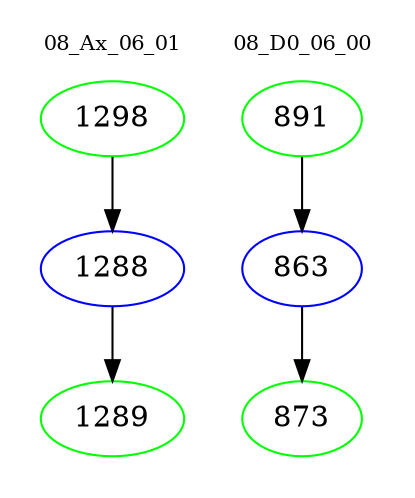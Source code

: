 digraph{
subgraph cluster_0 {
color = white
label = "08_Ax_06_01";
fontsize=10;
T0_1298 [label="1298", color="green"]
T0_1298 -> T0_1288 [color="black"]
T0_1288 [label="1288", color="blue"]
T0_1288 -> T0_1289 [color="black"]
T0_1289 [label="1289", color="green"]
}
subgraph cluster_1 {
color = white
label = "08_D0_06_00";
fontsize=10;
T1_891 [label="891", color="green"]
T1_891 -> T1_863 [color="black"]
T1_863 [label="863", color="blue"]
T1_863 -> T1_873 [color="black"]
T1_873 [label="873", color="green"]
}
}
